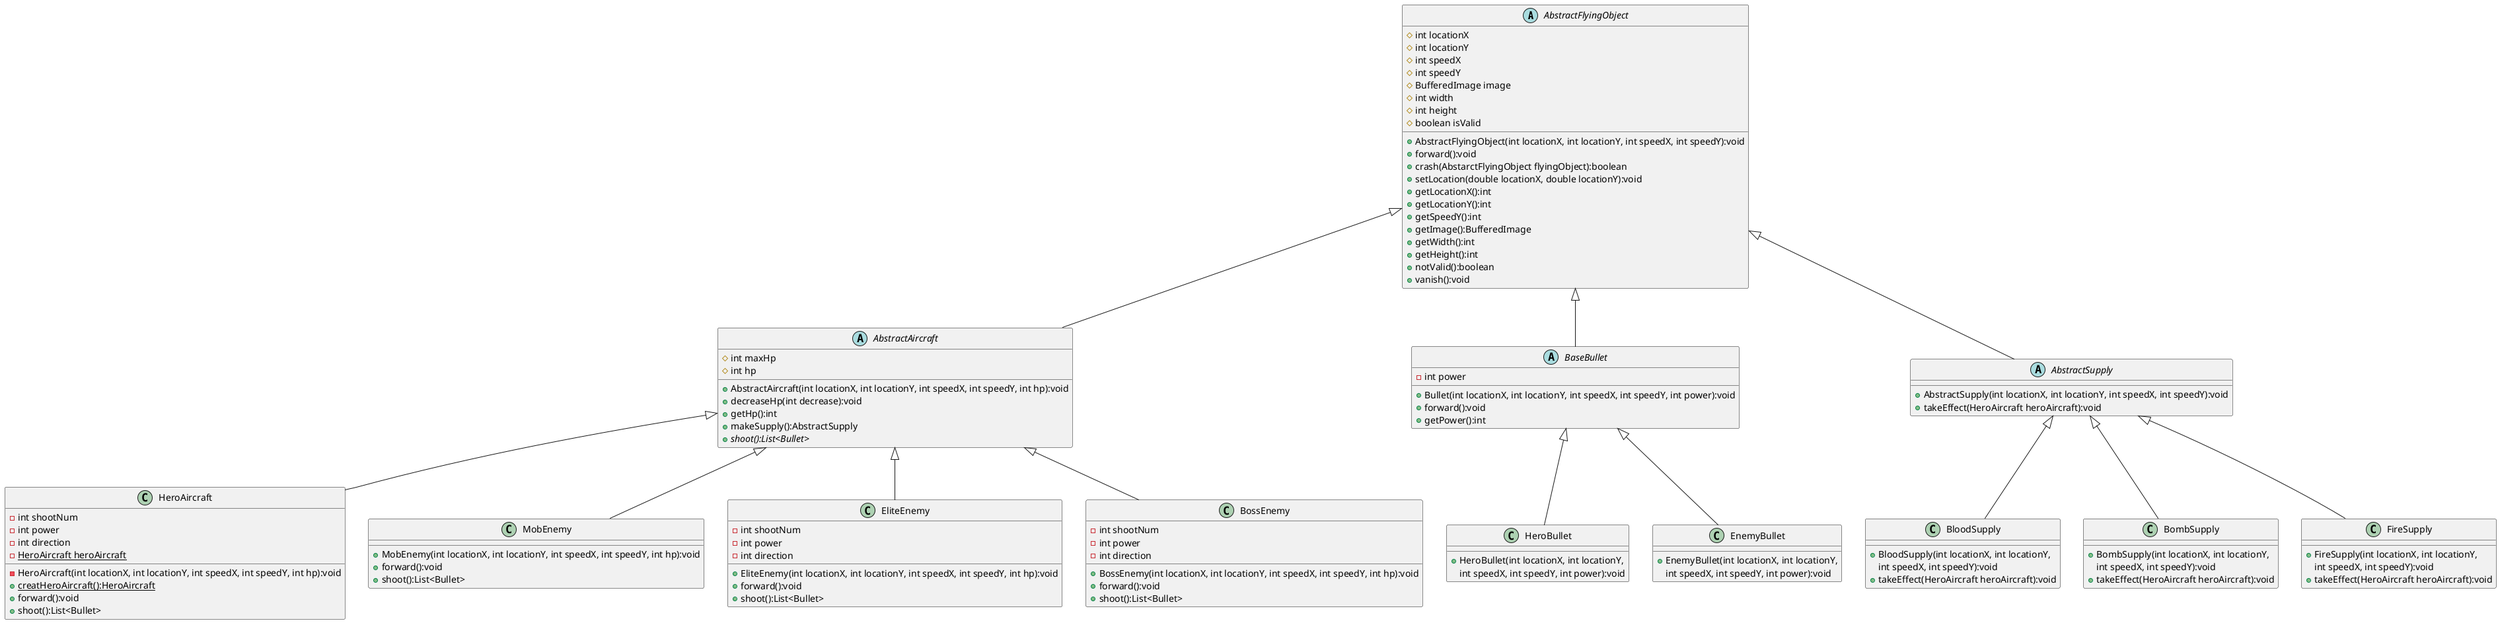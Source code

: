 @startuml
'https://plantuml.com/class-diagram

abstract class AbstractFlyingObject
{
    # int locationX
    # int locationY
    # int speedX
    # int speedY
    # BufferedImage image
    # int width
    # int height
    # boolean isValid

    + AbstractFlyingObject(int locationX, int locationY, int speedX, int speedY):void
    + forward():void
    + crash(AbstarctFlyingObject flyingObject):boolean
    + setLocation(double locationX, double locationY):void
    + getLocationX():int
    + getLocationY():int
    + getSpeedY():int
    + getImage():BufferedImage
    + getWidth():int
    + getHeight():int
    + notValid():boolean
    + vanish():void
}
abstract class AbstractAircraft
{
	# int maxHp
    # int hp
    + AbstractAircraft(int locationX, int locationY, int speedX, int speedY, int hp):void
    + decreaseHp(int decrease):void
    + getHp():int
    + makeSupply():AbstractSupply
    + {abstract} shoot():List<Bullet>
 }

abstract class BaseBullet
{
    - int power
    + Bullet(int locationX, int locationY, int speedX, int speedY, int power):void
    + forward():void
	+ getPower():int
}

abstract class AbstractSupply
{
    + AbstractSupply(int locationX, int locationY, int speedX, int speedY):void
    + takeEffect(HeroAircraft heroAircraft):void
}

AbstractFlyingObject <|-- AbstractAircraft
AbstractFlyingObject <|-- BaseBullet
AbstractFlyingObject <|-- AbstractSupply

AbstractAircraft <|-- HeroAircraft
AbstractAircraft <|-- MobEnemy
AbstractAircraft <|-- EliteEnemy
AbstractAircraft <|-- BossEnemy

BaseBullet <|-- HeroBullet
BaseBullet <|-- EnemyBullet

AbstractSupply <|-- BloodSupply
AbstractSupply <|-- BombSupply
AbstractSupply <|-- FireSupply

class HeroAircraft {
    - int shootNum
    - int power
    - int direction
    - {static} HeroAircraft heroAircraft
    - HeroAircraft(int locationX, int locationY, int speedX, int speedY, int hp):void
    + {static}creatHeroAircraft():HeroAircraft
    + forward():void
    + shoot():List<Bullet>
}

class MobEnemy {
    + MobEnemy(int locationX, int locationY, int speedX, int speedY, int hp):void
    + forward():void
    + shoot():List<Bullet>
}

class EliteEnemy{
    - int shootNum
    - int power
    - int direction
    + EliteEnemy(int locationX, int locationY, int speedX, int speedY, int hp):void
    + forward():void
    + shoot():List<Bullet>
}

class BossEnemy{
    - int shootNum
    - int power
    - int direction
    + BossEnemy(int locationX, int locationY, int speedX, int speedY, int hp):void
    + forward():void
    + shoot():List<Bullet>
}

class HeroBullet {
    + HeroBullet(int locationX, int locationY,
     int speedX, int speedY, int power):void
}

class EnemyBullet {
    + EnemyBullet(int locationX, int locationY,
     int speedX, int speedY, int power):void
}

class BloodSupply{
    + BloodSupply(int locationX, int locationY,
    int speedX, int speedY):void
    + takeEffect(HeroAircraft heroAircraft):void
}

class BombSupply{
    + BombSupply(int locationX, int locationY,
    int speedX, int speedY):void
    + takeEffect(HeroAircraft heroAircraft):void
}

class FireSupply{
    + FireSupply(int locationX, int locationY,
    int speedX, int speedY):void
    + takeEffect(HeroAircraft heroAircraft):void
}
@enduml